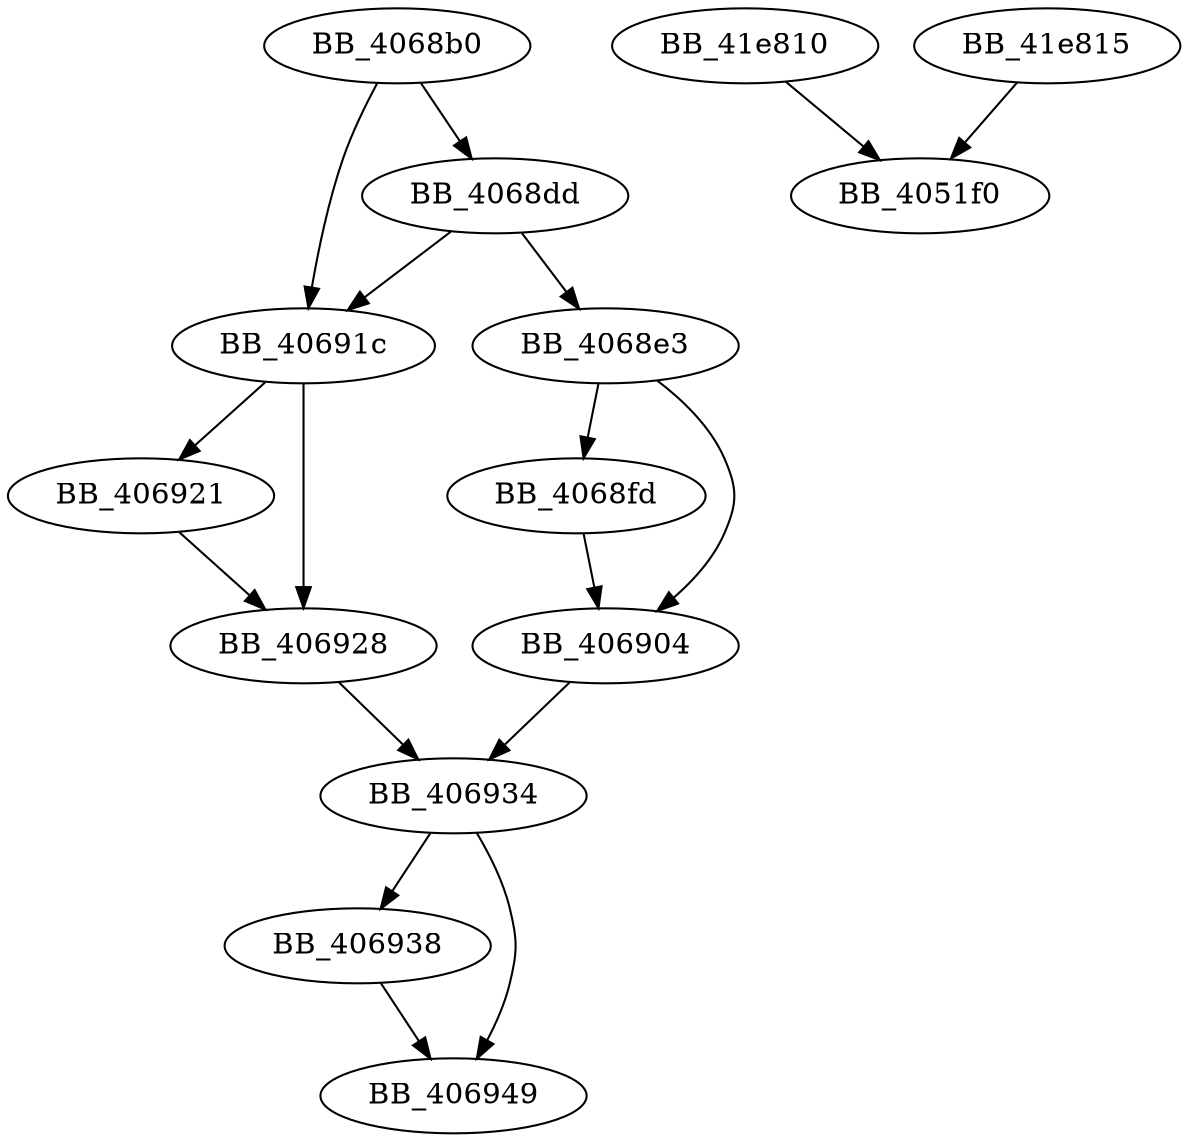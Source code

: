 DiGraph sub_4068B0{
BB_4068b0->BB_4068dd
BB_4068b0->BB_40691c
BB_4068dd->BB_4068e3
BB_4068dd->BB_40691c
BB_4068e3->BB_4068fd
BB_4068e3->BB_406904
BB_4068fd->BB_406904
BB_406904->BB_406934
BB_40691c->BB_406921
BB_40691c->BB_406928
BB_406921->BB_406928
BB_406928->BB_406934
BB_406934->BB_406938
BB_406934->BB_406949
BB_406938->BB_406949
BB_41e810->BB_4051f0
BB_41e815->BB_4051f0
}
